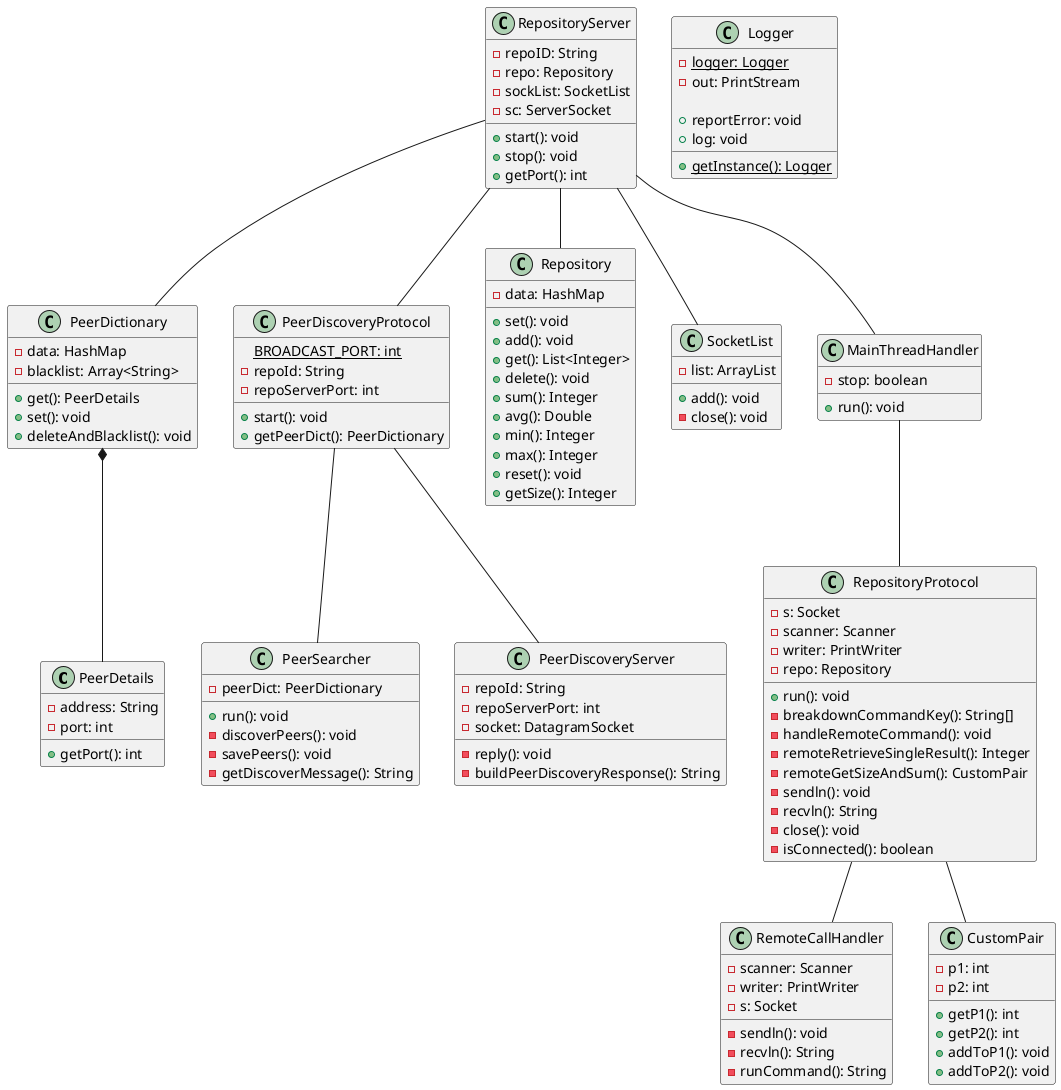@startuml Assignment 1 class diagram
class PeerDetails {
    - address: String
    - port: int
    
    + getPort(): int
}

class PeerDictionary {
    - data: HashMap
    - blacklist: Array<String>

    + get(): PeerDetails
    + set(): void
    + deleteAndBlacklist(): void
}

PeerDictionary *-- PeerDetails

class PeerSearcher {
    - peerDict: PeerDictionary

    + run(): void
    - discoverPeers(): void
    - savePeers(): void
    - getDiscoverMessage(): String
}

class PeerDiscoveryServer {
    - repoId: String
    - repoServerPort: int
    - socket: DatagramSocket
    
    - reply(): void
    - buildPeerDiscoveryResponse(): String
}

class PeerDiscoveryProtocol {
    {static} BROADCAST_PORT: int
    - repoId: String
    - repoServerPort: int

    + start(): void
    + getPeerDict(): PeerDictionary
}

PeerDiscoveryProtocol -- PeerDiscoveryServer
PeerDiscoveryProtocol -- PeerSearcher

class Repository {
    - data: HashMap

    + set(): void
    + add(): void
    + get(): List<Integer>
    + delete(): void
    + sum(): Integer
    + avg(): Double
    + min(): Integer
    + max(): Integer
    + reset(): void
    + getSize(): Integer
}

class SocketList {
    - list: ArrayList

    + add(): void
    ' TODO: Need this?
    - close(): void
}

class RepositoryProtocol {
    - s: Socket
    - scanner: Scanner
    - writer: PrintWriter
    - repo: Repository

    + run(): void
    - breakdownCommandKey(): String[]
    - handleRemoteCommand(): void
    - remoteRetrieveSingleResult(): Integer
    - remoteGetSizeAndSum(): CustomPair
    - sendln(): void
    - recvln(): String
    - close(): void
    - isConnected(): boolean
}

class RemoteCallHandler {
    - scanner: Scanner
    - writer: PrintWriter
    - s: Socket

    - sendln(): void
    - recvln(): String
    - runCommand(): String
}

RepositoryProtocol -- RemoteCallHandler

class CustomPair{
    - p1: int
    - p2: int

    + getP1(): int
    + getP2(): int
    + addToP1(): void
    + addToP2(): void
}

RepositoryProtocol -- CustomPair

class MainThreadHandler {
    - stop: boolean
    + run(): void
}

MainThreadHandler -- RepositoryProtocol

class RepositoryServer {
    - repoID: String
    - repo: Repository
    - sockList: SocketList
    - sc: ServerSocket
 
    + start(): void
    + stop(): void
    + getPort(): int
}

RepositoryServer -- PeerDiscoveryProtocol
RepositoryServer -- PeerDictionary
RepositoryServer -- Repository
RepositoryServer -- SocketList
RepositoryServer -- MainThreadHandler

class Logger {
    - {static} logger: Logger
    - out: PrintStream

    + {static} getInstance(): Logger
    + reportError: void
    + log: void
}

@enduml

